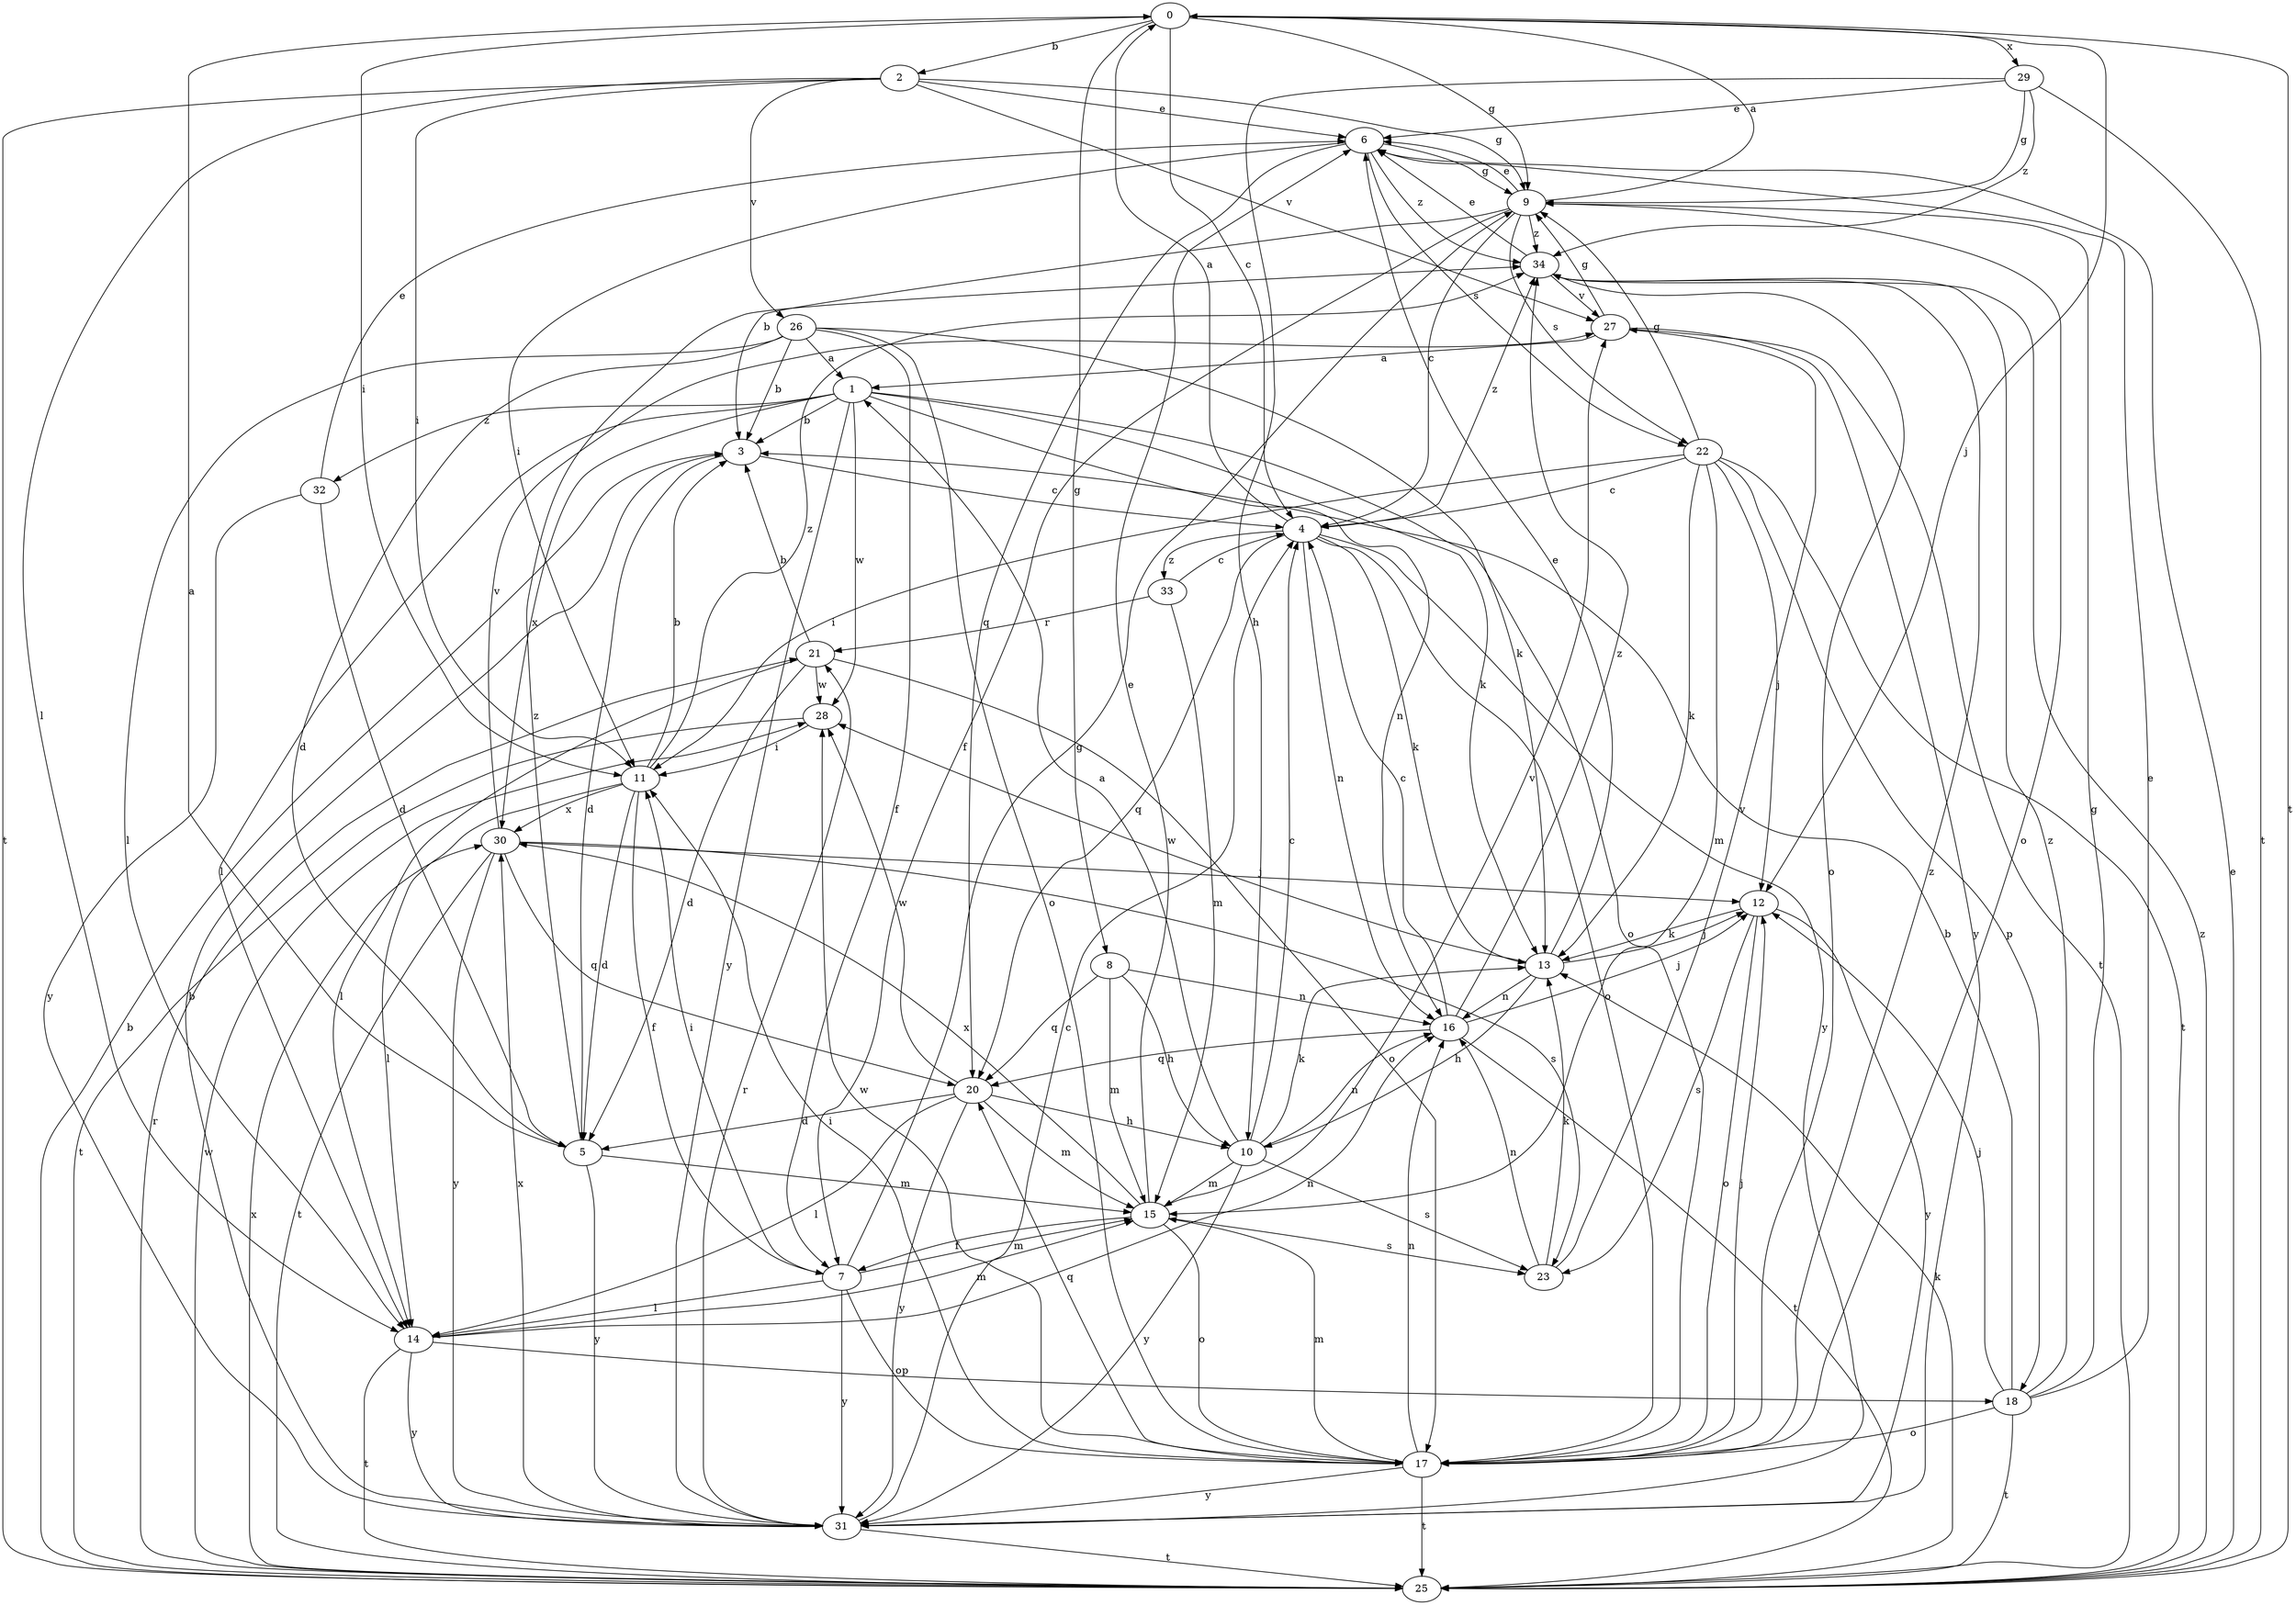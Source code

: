 strict digraph  {
0;
1;
2;
3;
4;
5;
6;
7;
8;
9;
10;
11;
12;
13;
14;
15;
16;
17;
18;
20;
21;
22;
23;
25;
26;
27;
28;
29;
30;
31;
32;
33;
34;
0 -> 2  [label=b];
0 -> 4  [label=c];
0 -> 8  [label=g];
0 -> 9  [label=g];
0 -> 11  [label=i];
0 -> 12  [label=j];
0 -> 25  [label=t];
0 -> 29  [label=x];
1 -> 3  [label=b];
1 -> 13  [label=k];
1 -> 14  [label=l];
1 -> 16  [label=n];
1 -> 17  [label=o];
1 -> 28  [label=w];
1 -> 30  [label=x];
1 -> 31  [label=y];
1 -> 32  [label=z];
2 -> 6  [label=e];
2 -> 9  [label=g];
2 -> 11  [label=i];
2 -> 14  [label=l];
2 -> 25  [label=t];
2 -> 26  [label=v];
2 -> 27  [label=v];
3 -> 4  [label=c];
3 -> 5  [label=d];
4 -> 0  [label=a];
4 -> 13  [label=k];
4 -> 16  [label=n];
4 -> 17  [label=o];
4 -> 20  [label=q];
4 -> 31  [label=y];
4 -> 33  [label=z];
4 -> 34  [label=z];
5 -> 0  [label=a];
5 -> 15  [label=m];
5 -> 31  [label=y];
5 -> 34  [label=z];
6 -> 9  [label=g];
6 -> 11  [label=i];
6 -> 20  [label=q];
6 -> 22  [label=s];
6 -> 34  [label=z];
7 -> 9  [label=g];
7 -> 11  [label=i];
7 -> 14  [label=l];
7 -> 15  [label=m];
7 -> 17  [label=o];
7 -> 31  [label=y];
8 -> 10  [label=h];
8 -> 15  [label=m];
8 -> 16  [label=n];
8 -> 20  [label=q];
9 -> 0  [label=a];
9 -> 3  [label=b];
9 -> 4  [label=c];
9 -> 6  [label=e];
9 -> 7  [label=f];
9 -> 17  [label=o];
9 -> 22  [label=s];
9 -> 34  [label=z];
10 -> 1  [label=a];
10 -> 4  [label=c];
10 -> 13  [label=k];
10 -> 15  [label=m];
10 -> 16  [label=n];
10 -> 23  [label=s];
10 -> 31  [label=y];
11 -> 3  [label=b];
11 -> 5  [label=d];
11 -> 7  [label=f];
11 -> 14  [label=l];
11 -> 30  [label=x];
11 -> 34  [label=z];
12 -> 13  [label=k];
12 -> 17  [label=o];
12 -> 23  [label=s];
12 -> 31  [label=y];
13 -> 6  [label=e];
13 -> 10  [label=h];
13 -> 12  [label=j];
13 -> 16  [label=n];
13 -> 28  [label=w];
14 -> 15  [label=m];
14 -> 16  [label=n];
14 -> 18  [label=p];
14 -> 25  [label=t];
14 -> 31  [label=y];
15 -> 6  [label=e];
15 -> 7  [label=f];
15 -> 17  [label=o];
15 -> 23  [label=s];
15 -> 27  [label=v];
15 -> 30  [label=x];
16 -> 4  [label=c];
16 -> 12  [label=j];
16 -> 20  [label=q];
16 -> 25  [label=t];
16 -> 34  [label=z];
17 -> 11  [label=i];
17 -> 12  [label=j];
17 -> 15  [label=m];
17 -> 16  [label=n];
17 -> 20  [label=q];
17 -> 25  [label=t];
17 -> 28  [label=w];
17 -> 31  [label=y];
17 -> 34  [label=z];
18 -> 3  [label=b];
18 -> 6  [label=e];
18 -> 9  [label=g];
18 -> 12  [label=j];
18 -> 17  [label=o];
18 -> 25  [label=t];
18 -> 34  [label=z];
20 -> 5  [label=d];
20 -> 10  [label=h];
20 -> 14  [label=l];
20 -> 15  [label=m];
20 -> 28  [label=w];
20 -> 31  [label=y];
21 -> 3  [label=b];
21 -> 5  [label=d];
21 -> 14  [label=l];
21 -> 17  [label=o];
21 -> 28  [label=w];
22 -> 4  [label=c];
22 -> 9  [label=g];
22 -> 11  [label=i];
22 -> 12  [label=j];
22 -> 13  [label=k];
22 -> 15  [label=m];
22 -> 18  [label=p];
22 -> 25  [label=t];
23 -> 13  [label=k];
23 -> 16  [label=n];
23 -> 27  [label=v];
25 -> 3  [label=b];
25 -> 6  [label=e];
25 -> 13  [label=k];
25 -> 21  [label=r];
25 -> 28  [label=w];
25 -> 30  [label=x];
25 -> 34  [label=z];
26 -> 1  [label=a];
26 -> 3  [label=b];
26 -> 5  [label=d];
26 -> 7  [label=f];
26 -> 13  [label=k];
26 -> 14  [label=l];
26 -> 17  [label=o];
27 -> 1  [label=a];
27 -> 9  [label=g];
27 -> 25  [label=t];
27 -> 31  [label=y];
28 -> 11  [label=i];
28 -> 25  [label=t];
29 -> 6  [label=e];
29 -> 9  [label=g];
29 -> 10  [label=h];
29 -> 25  [label=t];
29 -> 34  [label=z];
30 -> 12  [label=j];
30 -> 20  [label=q];
30 -> 23  [label=s];
30 -> 25  [label=t];
30 -> 27  [label=v];
30 -> 31  [label=y];
31 -> 3  [label=b];
31 -> 4  [label=c];
31 -> 21  [label=r];
31 -> 25  [label=t];
31 -> 30  [label=x];
32 -> 5  [label=d];
32 -> 6  [label=e];
32 -> 31  [label=y];
33 -> 4  [label=c];
33 -> 15  [label=m];
33 -> 21  [label=r];
34 -> 6  [label=e];
34 -> 17  [label=o];
34 -> 27  [label=v];
}
